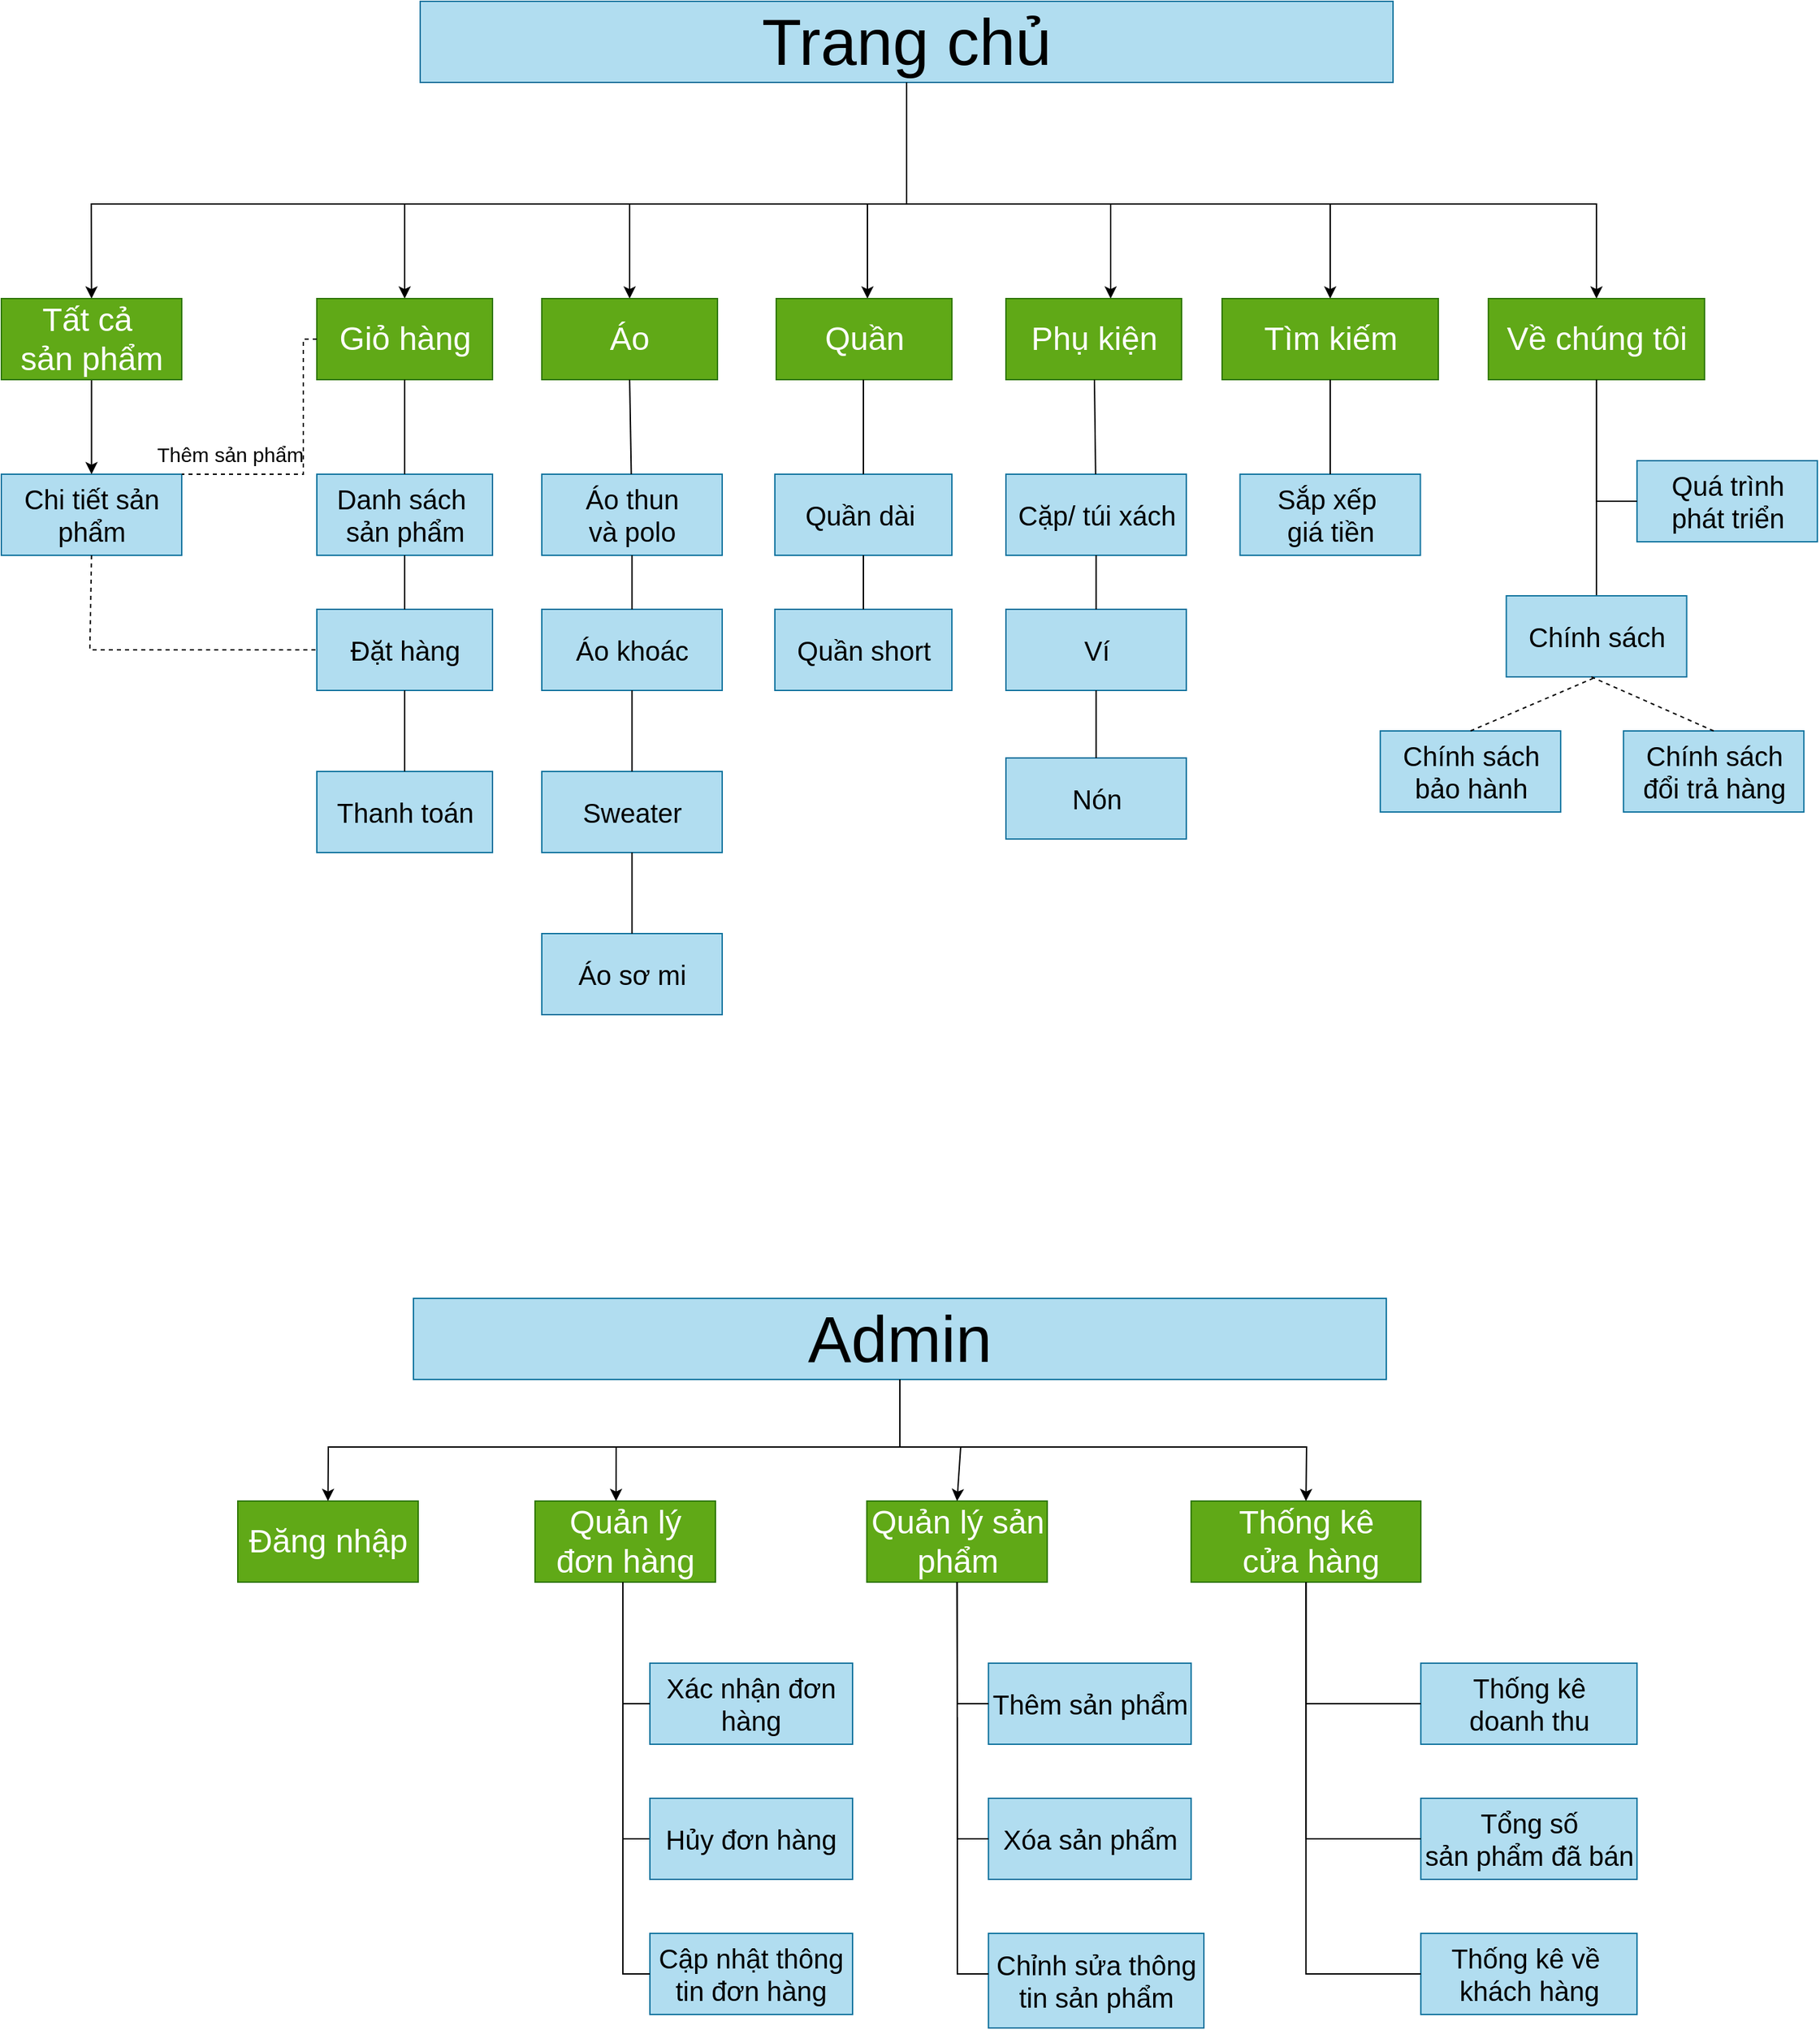 <mxfile version="25.0.3" pages="2">
  <diagram name="Trang-1" id="ZMCM7YVl2bTFhIbPAUxC">
    <mxGraphModel grid="0" page="0" gridSize="10" guides="1" tooltips="1" connect="1" arrows="1" fold="1" pageScale="1" pageWidth="827" pageHeight="1169" math="0" shadow="0">
      <root>
        <mxCell id="0" />
        <mxCell id="1" parent="0" />
        <mxCell id="oV4rL7OfzW8mmUkhfA1n-2" style="edgeStyle=orthogonalEdgeStyle;rounded=0;orthogonalLoop=1;jettySize=auto;html=1;exitX=0.5;exitY=1;exitDx=0;exitDy=0;entryX=0.5;entryY=0;entryDx=0;entryDy=0;" edge="1" parent="1" source="gdJ3Gx9C_CzjgWbxQuW8-1" target="oV4rL7OfzW8mmUkhfA1n-1">
          <mxGeometry relative="1" as="geometry">
            <Array as="points">
              <mxPoint x="-830" y="-940" />
              <mxPoint x="-517" y="-940" />
            </Array>
          </mxGeometry>
        </mxCell>
        <mxCell id="27CXLZYhTHjeThmhn49Y-14" style="edgeStyle=orthogonalEdgeStyle;rounded=0;orthogonalLoop=1;jettySize=auto;html=1;exitX=0.5;exitY=1;exitDx=0;exitDy=0;" edge="1" parent="1" source="gdJ3Gx9C_CzjgWbxQuW8-1" target="27CXLZYhTHjeThmhn49Y-5">
          <mxGeometry relative="1" as="geometry">
            <Array as="points">
              <mxPoint x="-830" y="-940" />
              <mxPoint x="-859" y="-940" />
            </Array>
          </mxGeometry>
        </mxCell>
        <mxCell id="27CXLZYhTHjeThmhn49Y-15" style="edgeStyle=orthogonalEdgeStyle;rounded=0;orthogonalLoop=1;jettySize=auto;html=1;exitX=0.5;exitY=1;exitDx=0;exitDy=0;" edge="1" parent="1" source="gdJ3Gx9C_CzjgWbxQuW8-1" target="27CXLZYhTHjeThmhn49Y-10">
          <mxGeometry relative="1" as="geometry">
            <Array as="points">
              <mxPoint x="-830" y="-940" />
              <mxPoint x="-679" y="-940" />
            </Array>
          </mxGeometry>
        </mxCell>
        <mxCell id="27CXLZYhTHjeThmhn49Y-58" style="rounded=0;orthogonalLoop=1;jettySize=auto;html=1;exitX=0.5;exitY=1;exitDx=0;exitDy=0;entryX=0.5;entryY=0;entryDx=0;entryDy=0;" edge="1" parent="1" source="gdJ3Gx9C_CzjgWbxQuW8-1" target="27CXLZYhTHjeThmhn49Y-1">
          <mxGeometry relative="1" as="geometry">
            <Array as="points">
              <mxPoint x="-830" y="-940" />
              <mxPoint x="-1033.42" y="-940" />
              <mxPoint x="-1433.42" y="-940" />
            </Array>
            <mxPoint x="-1399.42" y="-900" as="targetPoint" />
          </mxGeometry>
        </mxCell>
        <mxCell id="27CXLZYhTHjeThmhn49Y-63" style="edgeStyle=orthogonalEdgeStyle;rounded=0;orthogonalLoop=1;jettySize=auto;html=1;exitX=0.5;exitY=1;exitDx=0;exitDy=0;entryX=0.5;entryY=0;entryDx=0;entryDy=0;" edge="1" parent="1" source="gdJ3Gx9C_CzjgWbxQuW8-1" target="27CXLZYhTHjeThmhn49Y-60">
          <mxGeometry relative="1" as="geometry">
            <Array as="points">
              <mxPoint x="-830" y="-940" />
              <mxPoint x="-319" y="-940" />
            </Array>
          </mxGeometry>
        </mxCell>
        <mxCell id="6S_NmthmW6TmDSMYdqrm-8" style="edgeStyle=orthogonalEdgeStyle;rounded=0;orthogonalLoop=1;jettySize=auto;html=1;exitX=0.5;exitY=1;exitDx=0;exitDy=0;" edge="1" parent="1" source="gdJ3Gx9C_CzjgWbxQuW8-1" target="27CXLZYhTHjeThmhn49Y-4">
          <mxGeometry relative="1" as="geometry">
            <Array as="points">
              <mxPoint x="-830" y="-940" />
              <mxPoint x="-1035" y="-940" />
            </Array>
          </mxGeometry>
        </mxCell>
        <mxCell id="gdJ3Gx9C_CzjgWbxQuW8-1" value="&lt;font style=&quot;font-size: 48px;&quot;&gt;Trang chủ&lt;/font&gt;" style="rounded=0;whiteSpace=wrap;html=1;fillColor=#b1ddf0;strokeColor=#10739e;" vertex="1" parent="1">
          <mxGeometry x="-1190" y="-1090" width="720" height="60" as="geometry" />
        </mxCell>
        <mxCell id="gdJ3Gx9C_CzjgWbxQuW8-16" style="edgeStyle=orthogonalEdgeStyle;rounded=0;orthogonalLoop=1;jettySize=auto;html=1;exitX=0.5;exitY=1;exitDx=0;exitDy=0;" edge="1" parent="1">
          <mxGeometry relative="1" as="geometry">
            <mxPoint x="-1146.5" y="-810" as="sourcePoint" />
            <mxPoint x="-1146.5" y="-810" as="targetPoint" />
          </mxGeometry>
        </mxCell>
        <mxCell id="gdJ3Gx9C_CzjgWbxQuW8-19" style="edgeStyle=orthogonalEdgeStyle;rounded=0;orthogonalLoop=1;jettySize=auto;html=1;exitX=0.5;exitY=1;exitDx=0;exitDy=0;entryX=0.5;entryY=0;entryDx=0;entryDy=0;" edge="1" parent="1" source="gdJ3Gx9C_CzjgWbxQuW8-1" target="27CXLZYhTHjeThmhn49Y-3">
          <mxGeometry relative="1" as="geometry">
            <Array as="points">
              <mxPoint x="-830" y="-940" />
              <mxPoint x="-1202" y="-940" />
            </Array>
            <mxPoint x="-939.42" y="-860" as="targetPoint" />
          </mxGeometry>
        </mxCell>
        <mxCell id="gdJ3Gx9C_CzjgWbxQuW8-21" value="&lt;span style=&quot;font-weight: normal;&quot;&gt;Thêm sản phẩm&lt;/span&gt;" style="text;html=1;align=center;verticalAlign=middle;resizable=0;points=[];autosize=1;strokeColor=none;fillColor=none;fontSize=15;fontStyle=1" vertex="1" parent="1">
          <mxGeometry x="-1396.5" y="-770" width="130" height="30" as="geometry" />
        </mxCell>
        <mxCell id="oV4rL7OfzW8mmUkhfA1n-1" value="&lt;font style=&quot;font-size: 24px;&quot;&gt;Tìm kiếm&lt;/font&gt;" style="rounded=0;whiteSpace=wrap;html=1;fillColor=#60a917;strokeColor=#2D7600;fontColor=#ffffff;" vertex="1" parent="1">
          <mxGeometry x="-596.5" y="-870" width="160" height="60" as="geometry" />
        </mxCell>
        <mxCell id="r8L9U3wVFaQx9NLjozO_-1" value="&lt;font style=&quot;font-size: 20px;&quot;&gt;Danh sách&amp;nbsp;&lt;/font&gt;&lt;div&gt;&lt;span style=&quot;font-size: 20px;&quot;&gt;sản phẩm&lt;/span&gt;&lt;/div&gt;" style="rounded=0;whiteSpace=wrap;html=1;fillColor=#b1ddf0;strokeColor=#10739e;" vertex="1" parent="1">
          <mxGeometry x="-1266.5" y="-740" width="130" height="60" as="geometry" />
        </mxCell>
        <mxCell id="r8L9U3wVFaQx9NLjozO_-2" value="&lt;span style=&quot;font-size: 20px;&quot;&gt;Đặt hàng&lt;/span&gt;" style="rounded=0;whiteSpace=wrap;html=1;fillColor=#b1ddf0;strokeColor=#10739e;" vertex="1" parent="1">
          <mxGeometry x="-1266.5" y="-640" width="130" height="60" as="geometry" />
        </mxCell>
        <mxCell id="r8L9U3wVFaQx9NLjozO_-3" value="&lt;span style=&quot;font-size: 20px;&quot;&gt;Thanh toán&lt;/span&gt;" style="rounded=0;whiteSpace=wrap;html=1;fillColor=#b1ddf0;strokeColor=#10739e;" vertex="1" parent="1">
          <mxGeometry x="-1266.5" y="-520" width="130" height="60" as="geometry" />
        </mxCell>
        <mxCell id="r8L9U3wVFaQx9NLjozO_-5" value="" style="endArrow=none;html=1;rounded=0;entryX=0.5;entryY=1;entryDx=0;entryDy=0;exitX=0.5;exitY=0;exitDx=0;exitDy=0;" edge="1" parent="1" source="r8L9U3wVFaQx9NLjozO_-2" target="r8L9U3wVFaQx9NLjozO_-1">
          <mxGeometry width="50" height="50" relative="1" as="geometry">
            <mxPoint x="-831.5" y="-440" as="sourcePoint" />
            <mxPoint x="-781.5" y="-490" as="targetPoint" />
          </mxGeometry>
        </mxCell>
        <mxCell id="oV4rL7OfzW8mmUkhfA1n-5" value="&lt;font style=&quot;font-size: 20px;&quot;&gt;Chi tiết sản phẩm&lt;/font&gt;" style="rounded=0;whiteSpace=wrap;html=1;fillColor=#b1ddf0;strokeColor=#10739e;" vertex="1" parent="1">
          <mxGeometry x="-1500" y="-740" width="133.5" height="60" as="geometry" />
        </mxCell>
        <mxCell id="r8L9U3wVFaQx9NLjozO_-7" value="" style="endArrow=none;html=1;rounded=0;entryX=0.5;entryY=1;entryDx=0;entryDy=0;exitX=0.5;exitY=0;exitDx=0;exitDy=0;" edge="1" parent="1" source="r8L9U3wVFaQx9NLjozO_-3" target="r8L9U3wVFaQx9NLjozO_-2">
          <mxGeometry width="50" height="50" relative="1" as="geometry">
            <mxPoint x="-831.5" y="-440" as="sourcePoint" />
            <mxPoint x="-781.5" y="-490" as="targetPoint" />
          </mxGeometry>
        </mxCell>
        <mxCell id="r8L9U3wVFaQx9NLjozO_-9" value="" style="endArrow=none;dashed=1;html=1;rounded=0;entryX=0;entryY=0.5;entryDx=0;entryDy=0;exitX=0.5;exitY=1;exitDx=0;exitDy=0;" edge="1" parent="1" source="oV4rL7OfzW8mmUkhfA1n-5" target="r8L9U3wVFaQx9NLjozO_-2">
          <mxGeometry width="50" height="50" relative="1" as="geometry">
            <mxPoint x="-1356.5" y="-580" as="sourcePoint" />
            <mxPoint x="-1306.5" y="-630" as="targetPoint" />
            <Array as="points">
              <mxPoint x="-1434.5" y="-610" />
            </Array>
          </mxGeometry>
        </mxCell>
        <mxCell id="27CXLZYhTHjeThmhn49Y-2" style="edgeStyle=orthogonalEdgeStyle;rounded=0;orthogonalLoop=1;jettySize=auto;html=1;exitX=0.5;exitY=1;exitDx=0;exitDy=0;entryX=0.5;entryY=0;entryDx=0;entryDy=0;" edge="1" parent="1" source="27CXLZYhTHjeThmhn49Y-1" target="oV4rL7OfzW8mmUkhfA1n-5">
          <mxGeometry relative="1" as="geometry" />
        </mxCell>
        <mxCell id="27CXLZYhTHjeThmhn49Y-1" value="&lt;font style=&quot;font-size: 24px;&quot;&gt;Tất cả&amp;nbsp;&lt;/font&gt;&lt;div&gt;&lt;font style=&quot;font-size: 24px;&quot;&gt;sản phẩm&lt;/font&gt;&lt;/div&gt;" style="rounded=0;whiteSpace=wrap;html=1;fillColor=#60a917;strokeColor=#2D7600;fontColor=#ffffff;" vertex="1" parent="1">
          <mxGeometry x="-1500" y="-870" width="133.5" height="60" as="geometry" />
        </mxCell>
        <mxCell id="27CXLZYhTHjeThmhn49Y-3" value="&lt;font style=&quot;font-size: 24px;&quot;&gt;Giỏ hàng&lt;/font&gt;" style="rounded=0;whiteSpace=wrap;html=1;fillColor=#60a917;strokeColor=#2D7600;fontColor=#ffffff;" vertex="1" parent="1">
          <mxGeometry x="-1266.5" y="-870" width="130" height="60" as="geometry" />
        </mxCell>
        <mxCell id="27CXLZYhTHjeThmhn49Y-4" value="&lt;span style=&quot;font-size: 24px;&quot;&gt;Áo&lt;/span&gt;" style="rounded=0;whiteSpace=wrap;html=1;fillColor=#60a917;strokeColor=#2D7600;fontColor=#ffffff;" vertex="1" parent="1">
          <mxGeometry x="-1100" y="-870" width="130" height="60" as="geometry" />
        </mxCell>
        <mxCell id="27CXLZYhTHjeThmhn49Y-5" value="&lt;span style=&quot;font-size: 24px;&quot;&gt;Quần&lt;/span&gt;" style="rounded=0;whiteSpace=wrap;html=1;fillColor=#60a917;strokeColor=#2D7600;fontColor=#ffffff;" vertex="1" parent="1">
          <mxGeometry x="-926.5" y="-870" width="130" height="60" as="geometry" />
        </mxCell>
        <mxCell id="27CXLZYhTHjeThmhn49Y-7" value="" style="endArrow=none;dashed=1;html=1;rounded=0;exitX=0;exitY=0.5;exitDx=0;exitDy=0;entryX=1;entryY=0;entryDx=0;entryDy=0;" edge="1" parent="1" source="27CXLZYhTHjeThmhn49Y-3" target="oV4rL7OfzW8mmUkhfA1n-5">
          <mxGeometry width="50" height="50" relative="1" as="geometry">
            <mxPoint x="-1246.5" y="-810" as="sourcePoint" />
            <mxPoint x="-1396.5" y="-740" as="targetPoint" />
            <Array as="points">
              <mxPoint x="-1276.5" y="-840" />
              <mxPoint x="-1276.5" y="-770" />
              <mxPoint x="-1276.5" y="-740" />
            </Array>
          </mxGeometry>
        </mxCell>
        <mxCell id="27CXLZYhTHjeThmhn49Y-9" value="" style="endArrow=none;html=1;rounded=0;entryX=0.5;entryY=1;entryDx=0;entryDy=0;exitX=0.5;exitY=0;exitDx=0;exitDy=0;" edge="1" parent="1" source="r8L9U3wVFaQx9NLjozO_-1" target="27CXLZYhTHjeThmhn49Y-3">
          <mxGeometry width="50" height="50" relative="1" as="geometry">
            <mxPoint x="-1066.5" y="-630" as="sourcePoint" />
            <mxPoint x="-1016.5" y="-680" as="targetPoint" />
          </mxGeometry>
        </mxCell>
        <mxCell id="27CXLZYhTHjeThmhn49Y-10" value="&lt;span style=&quot;font-size: 24px;&quot;&gt;Phụ kiện&lt;/span&gt;" style="rounded=0;whiteSpace=wrap;html=1;fillColor=#60a917;strokeColor=#2D7600;fontColor=#ffffff;" vertex="1" parent="1">
          <mxGeometry x="-756.5" y="-870" width="130" height="60" as="geometry" />
        </mxCell>
        <mxCell id="27CXLZYhTHjeThmhn49Y-16" value="&lt;span style=&quot;font-size: 20px;&quot;&gt;Áo thun&lt;/span&gt;&lt;div&gt;&lt;span style=&quot;font-size: 20px;&quot;&gt;và polo&lt;/span&gt;&lt;/div&gt;" style="rounded=0;whiteSpace=wrap;html=1;fillColor=#b1ddf0;strokeColor=#10739e;" vertex="1" parent="1">
          <mxGeometry x="-1100" y="-740" width="133.5" height="60" as="geometry" />
        </mxCell>
        <mxCell id="27CXLZYhTHjeThmhn49Y-18" value="&lt;span style=&quot;font-size: 20px;&quot;&gt;Áo khoác&lt;/span&gt;" style="rounded=0;whiteSpace=wrap;html=1;fillColor=#b1ddf0;strokeColor=#10739e;" vertex="1" parent="1">
          <mxGeometry x="-1100" y="-640" width="133.5" height="60" as="geometry" />
        </mxCell>
        <mxCell id="27CXLZYhTHjeThmhn49Y-19" value="&lt;span style=&quot;font-size: 20px;&quot;&gt;Sweater&lt;/span&gt;" style="rounded=0;whiteSpace=wrap;html=1;fillColor=#b1ddf0;strokeColor=#10739e;" vertex="1" parent="1">
          <mxGeometry x="-1100" y="-520" width="133.5" height="60" as="geometry" />
        </mxCell>
        <mxCell id="27CXLZYhTHjeThmhn49Y-20" value="&lt;span style=&quot;font-size: 20px;&quot;&gt;Áo sơ mi&lt;/span&gt;" style="rounded=0;whiteSpace=wrap;html=1;fillColor=#b1ddf0;strokeColor=#10739e;" vertex="1" parent="1">
          <mxGeometry x="-1100" y="-400" width="133.5" height="60" as="geometry" />
        </mxCell>
        <mxCell id="27CXLZYhTHjeThmhn49Y-31" value="" style="endArrow=none;html=1;rounded=0;entryX=0.5;entryY=1;entryDx=0;entryDy=0;" edge="1" parent="1" source="27CXLZYhTHjeThmhn49Y-16" target="27CXLZYhTHjeThmhn49Y-4">
          <mxGeometry width="50" height="50" relative="1" as="geometry">
            <mxPoint x="-1191.5" y="-730" as="sourcePoint" />
            <mxPoint x="-1191.5" y="-800" as="targetPoint" />
          </mxGeometry>
        </mxCell>
        <mxCell id="27CXLZYhTHjeThmhn49Y-32" value="" style="endArrow=none;html=1;rounded=0;entryX=0.5;entryY=1;entryDx=0;entryDy=0;exitX=0.5;exitY=0;exitDx=0;exitDy=0;" edge="1" parent="1" source="27CXLZYhTHjeThmhn49Y-18" target="27CXLZYhTHjeThmhn49Y-16">
          <mxGeometry width="50" height="50" relative="1" as="geometry">
            <mxPoint x="-1191.5" y="-630" as="sourcePoint" />
            <mxPoint x="-1191.5" y="-670" as="targetPoint" />
          </mxGeometry>
        </mxCell>
        <mxCell id="27CXLZYhTHjeThmhn49Y-34" value="" style="endArrow=none;html=1;rounded=0;entryX=0.5;entryY=1;entryDx=0;entryDy=0;" edge="1" parent="1" source="27CXLZYhTHjeThmhn49Y-19" target="27CXLZYhTHjeThmhn49Y-18">
          <mxGeometry width="50" height="50" relative="1" as="geometry">
            <mxPoint x="-1191.5" y="-510" as="sourcePoint" />
            <mxPoint x="-1191.5" y="-570" as="targetPoint" />
          </mxGeometry>
        </mxCell>
        <mxCell id="27CXLZYhTHjeThmhn49Y-35" value="" style="endArrow=none;html=1;rounded=0;entryX=0.5;entryY=1;entryDx=0;entryDy=0;exitX=0.5;exitY=0;exitDx=0;exitDy=0;" edge="1" parent="1" source="27CXLZYhTHjeThmhn49Y-20" target="27CXLZYhTHjeThmhn49Y-19">
          <mxGeometry width="50" height="50" relative="1" as="geometry">
            <mxPoint x="-1191.5" y="-510" as="sourcePoint" />
            <mxPoint x="-1191.5" y="-570" as="targetPoint" />
          </mxGeometry>
        </mxCell>
        <mxCell id="27CXLZYhTHjeThmhn49Y-36" style="edgeStyle=orthogonalEdgeStyle;rounded=0;orthogonalLoop=1;jettySize=auto;html=1;exitX=0.5;exitY=1;exitDx=0;exitDy=0;" edge="1" parent="1">
          <mxGeometry relative="1" as="geometry">
            <mxPoint x="-971" y="-810" as="sourcePoint" />
            <mxPoint x="-971" y="-810" as="targetPoint" />
          </mxGeometry>
        </mxCell>
        <mxCell id="27CXLZYhTHjeThmhn49Y-37" value="&lt;span style=&quot;font-size: 20px;&quot;&gt;Quần dài&amp;nbsp;&lt;/span&gt;" style="rounded=0;whiteSpace=wrap;html=1;fillColor=#b1ddf0;strokeColor=#10739e;" vertex="1" parent="1">
          <mxGeometry x="-927.5" y="-740" width="131" height="60" as="geometry" />
        </mxCell>
        <mxCell id="27CXLZYhTHjeThmhn49Y-38" value="&lt;span style=&quot;font-size: 20px;&quot;&gt;Quần short&lt;/span&gt;" style="rounded=0;whiteSpace=wrap;html=1;fillColor=#b1ddf0;strokeColor=#10739e;" vertex="1" parent="1">
          <mxGeometry x="-927.5" y="-640" width="131" height="60" as="geometry" />
        </mxCell>
        <mxCell id="27CXLZYhTHjeThmhn49Y-41" value="" style="endArrow=none;html=1;rounded=0;entryX=0.5;entryY=1;entryDx=0;entryDy=0;" edge="1" parent="1" source="27CXLZYhTHjeThmhn49Y-37">
          <mxGeometry width="50" height="50" relative="1" as="geometry">
            <mxPoint x="-1019" y="-730" as="sourcePoint" />
            <mxPoint x="-862" y="-810" as="targetPoint" />
          </mxGeometry>
        </mxCell>
        <mxCell id="27CXLZYhTHjeThmhn49Y-42" value="" style="endArrow=none;html=1;rounded=0;entryX=0.5;entryY=1;entryDx=0;entryDy=0;exitX=0.5;exitY=0;exitDx=0;exitDy=0;" edge="1" parent="1" source="27CXLZYhTHjeThmhn49Y-38" target="27CXLZYhTHjeThmhn49Y-37">
          <mxGeometry width="50" height="50" relative="1" as="geometry">
            <mxPoint x="-1019" y="-630" as="sourcePoint" />
            <mxPoint x="-1019" y="-670" as="targetPoint" />
          </mxGeometry>
        </mxCell>
        <mxCell id="27CXLZYhTHjeThmhn49Y-45" value="&lt;span style=&quot;font-size: 20px;&quot;&gt;Cặp/ túi xách&lt;/span&gt;" style="rounded=0;whiteSpace=wrap;html=1;fillColor=#b1ddf0;strokeColor=#10739e;" vertex="1" parent="1">
          <mxGeometry x="-756.5" y="-740" width="133.5" height="60" as="geometry" />
        </mxCell>
        <mxCell id="27CXLZYhTHjeThmhn49Y-46" value="&lt;span style=&quot;font-size: 20px;&quot;&gt;Ví&lt;/span&gt;" style="rounded=0;whiteSpace=wrap;html=1;fillColor=#b1ddf0;strokeColor=#10739e;" vertex="1" parent="1">
          <mxGeometry x="-756.5" y="-640" width="133.5" height="60" as="geometry" />
        </mxCell>
        <mxCell id="27CXLZYhTHjeThmhn49Y-47" value="&lt;span style=&quot;font-size: 20px;&quot;&gt;Nón&lt;/span&gt;" style="rounded=0;whiteSpace=wrap;html=1;fillColor=#b1ddf0;strokeColor=#10739e;" vertex="1" parent="1">
          <mxGeometry x="-756.5" y="-530" width="133.5" height="60" as="geometry" />
        </mxCell>
        <mxCell id="27CXLZYhTHjeThmhn49Y-49" value="" style="endArrow=none;html=1;rounded=0;entryX=0.5;entryY=1;entryDx=0;entryDy=0;" edge="1" parent="1" source="27CXLZYhTHjeThmhn49Y-45">
          <mxGeometry width="50" height="50" relative="1" as="geometry">
            <mxPoint x="-848" y="-730" as="sourcePoint" />
            <mxPoint x="-691" y="-810" as="targetPoint" />
          </mxGeometry>
        </mxCell>
        <mxCell id="27CXLZYhTHjeThmhn49Y-50" value="" style="endArrow=none;html=1;rounded=0;entryX=0.5;entryY=1;entryDx=0;entryDy=0;exitX=0.5;exitY=0;exitDx=0;exitDy=0;" edge="1" parent="1" source="27CXLZYhTHjeThmhn49Y-46" target="27CXLZYhTHjeThmhn49Y-45">
          <mxGeometry width="50" height="50" relative="1" as="geometry">
            <mxPoint x="-848" y="-630" as="sourcePoint" />
            <mxPoint x="-848" y="-670" as="targetPoint" />
          </mxGeometry>
        </mxCell>
        <mxCell id="27CXLZYhTHjeThmhn49Y-51" value="" style="endArrow=none;html=1;rounded=0;entryX=0.5;entryY=1;entryDx=0;entryDy=0;" edge="1" parent="1" source="27CXLZYhTHjeThmhn49Y-47" target="27CXLZYhTHjeThmhn49Y-46">
          <mxGeometry width="50" height="50" relative="1" as="geometry">
            <mxPoint x="-848" y="-510" as="sourcePoint" />
            <mxPoint x="-848" y="-570" as="targetPoint" />
          </mxGeometry>
        </mxCell>
        <mxCell id="27CXLZYhTHjeThmhn49Y-53" style="edgeStyle=orthogonalEdgeStyle;rounded=0;orthogonalLoop=1;jettySize=auto;html=1;exitX=0.5;exitY=1;exitDx=0;exitDy=0;" edge="1" parent="1">
          <mxGeometry relative="1" as="geometry">
            <mxPoint x="-627.5" y="-810" as="sourcePoint" />
            <mxPoint x="-627.5" y="-810" as="targetPoint" />
          </mxGeometry>
        </mxCell>
        <mxCell id="GRQ_l654fiugMQsKEBth-2" style="rounded=0;orthogonalLoop=1;jettySize=auto;html=1;exitX=0.5;exitY=1;exitDx=0;exitDy=0;entryX=0.5;entryY=0;entryDx=0;entryDy=0;endArrow=none;endFill=0;" edge="1" parent="1" source="27CXLZYhTHjeThmhn49Y-60" target="GRQ_l654fiugMQsKEBth-1">
          <mxGeometry relative="1" as="geometry" />
        </mxCell>
        <mxCell id="27CXLZYhTHjeThmhn49Y-60" value="&lt;font style=&quot;font-size: 24px;&quot;&gt;Về chúng tôi&lt;/font&gt;" style="rounded=0;whiteSpace=wrap;html=1;fillColor=#60a917;strokeColor=#2D7600;fontColor=#ffffff;" vertex="1" parent="1">
          <mxGeometry x="-399.42" y="-870" width="160" height="60" as="geometry" />
        </mxCell>
        <mxCell id="27CXLZYhTHjeThmhn49Y-65" value="&lt;span style=&quot;font-size: 20px;&quot;&gt;Sắp xếp&amp;nbsp;&lt;/span&gt;&lt;div&gt;&lt;span style=&quot;font-size: 20px;&quot;&gt;giá tiền&lt;/span&gt;&lt;/div&gt;" style="rounded=0;whiteSpace=wrap;html=1;fillColor=#b1ddf0;strokeColor=#10739e;" vertex="1" parent="1">
          <mxGeometry x="-583.25" y="-740" width="133.5" height="60" as="geometry" />
        </mxCell>
        <mxCell id="27CXLZYhTHjeThmhn49Y-66" value="" style="endArrow=none;html=1;rounded=0;entryX=0.5;entryY=1;entryDx=0;entryDy=0;exitX=0.5;exitY=0;exitDx=0;exitDy=0;" edge="1" parent="1" source="27CXLZYhTHjeThmhn49Y-65" target="oV4rL7OfzW8mmUkhfA1n-1">
          <mxGeometry width="50" height="50" relative="1" as="geometry">
            <mxPoint x="-680.42" y="-730" as="sourcePoint" />
            <mxPoint x="-681" y="-800" as="targetPoint" />
          </mxGeometry>
        </mxCell>
        <mxCell id="GRQ_l654fiugMQsKEBth-1" value="&lt;span style=&quot;font-size: 20px;&quot;&gt;Chính sách&lt;/span&gt;" style="rounded=0;whiteSpace=wrap;html=1;fillColor=#b1ddf0;strokeColor=#10739e;" vertex="1" parent="1">
          <mxGeometry x="-386.17" y="-650" width="133.5" height="60" as="geometry" />
        </mxCell>
        <mxCell id="z_7EYye0uXhbPRn9SdtS-1" value="&lt;font style=&quot;font-size: 20px;&quot;&gt;Quá trình&lt;/font&gt;&lt;div&gt;&lt;span style=&quot;font-size: 20px; background-color: initial;&quot;&gt;phát triển&lt;/span&gt;&lt;/div&gt;" style="rounded=0;whiteSpace=wrap;html=1;fillColor=#b1ddf0;strokeColor=#10739e;" vertex="1" parent="1">
          <mxGeometry x="-289.42" y="-750" width="133.5" height="60" as="geometry" />
        </mxCell>
        <mxCell id="z_7EYye0uXhbPRn9SdtS-2" value="" style="endArrow=none;html=1;rounded=0;entryX=0;entryY=0.5;entryDx=0;entryDy=0;exitX=0.5;exitY=1;exitDx=0;exitDy=0;" edge="1" parent="1" source="27CXLZYhTHjeThmhn49Y-60" target="z_7EYye0uXhbPRn9SdtS-1">
          <mxGeometry width="50" height="50" relative="1" as="geometry">
            <mxPoint x="-319.42" y="-720" as="sourcePoint" />
            <mxPoint x="-269.42" y="-770" as="targetPoint" />
            <Array as="points">
              <mxPoint x="-319.42" y="-720" />
            </Array>
          </mxGeometry>
        </mxCell>
        <mxCell id="z_7EYye0uXhbPRn9SdtS-3" value="&lt;span style=&quot;font-size: 20px;&quot;&gt;Chính sách&lt;/span&gt;&lt;div&gt;&lt;span style=&quot;font-size: 20px;&quot;&gt;bảo hành&lt;/span&gt;&lt;/div&gt;" style="rounded=0;whiteSpace=wrap;html=1;fillColor=#b1ddf0;strokeColor=#10739e;" vertex="1" parent="1">
          <mxGeometry x="-479.42" y="-550" width="133.5" height="60" as="geometry" />
        </mxCell>
        <mxCell id="z_7EYye0uXhbPRn9SdtS-4" value="&lt;span style=&quot;font-size: 20px;&quot;&gt;Chính sách&lt;/span&gt;&lt;div&gt;&lt;span style=&quot;font-size: 20px;&quot;&gt;đổi trả hàng&lt;/span&gt;&lt;/div&gt;" style="rounded=0;whiteSpace=wrap;html=1;fillColor=#b1ddf0;strokeColor=#10739e;" vertex="1" parent="1">
          <mxGeometry x="-299.42" y="-550" width="133.5" height="60" as="geometry" />
        </mxCell>
        <mxCell id="z_7EYye0uXhbPRn9SdtS-5" value="" style="endArrow=none;dashed=1;html=1;rounded=0;entryX=0.5;entryY=1;entryDx=0;entryDy=0;exitX=0.5;exitY=0;exitDx=0;exitDy=0;" edge="1" parent="1" source="z_7EYye0uXhbPRn9SdtS-3" target="GRQ_l654fiugMQsKEBth-1">
          <mxGeometry width="50" height="50" relative="1" as="geometry">
            <mxPoint x="-319.42" y="-500" as="sourcePoint" />
            <mxPoint x="-269.42" y="-550" as="targetPoint" />
          </mxGeometry>
        </mxCell>
        <mxCell id="z_7EYye0uXhbPRn9SdtS-6" value="" style="endArrow=none;dashed=1;html=1;rounded=0;entryX=0.463;entryY=0.992;entryDx=0;entryDy=0;exitX=0.5;exitY=0;exitDx=0;exitDy=0;entryPerimeter=0;" edge="1" parent="1" source="z_7EYye0uXhbPRn9SdtS-4" target="GRQ_l654fiugMQsKEBth-1">
          <mxGeometry width="50" height="50" relative="1" as="geometry">
            <mxPoint x="-402.42" y="-540" as="sourcePoint" />
            <mxPoint x="-309.42" y="-580" as="targetPoint" />
          </mxGeometry>
        </mxCell>
        <mxCell id="qoGsoBHQYjAkk8rxx0gW-1" value="&lt;font style=&quot;font-size: 48px;&quot;&gt;Admin&lt;/font&gt;" style="rounded=0;whiteSpace=wrap;html=1;fillColor=#b1ddf0;strokeColor=#10739e;" vertex="1" parent="1">
          <mxGeometry x="-1195" y="-130" width="720" height="60" as="geometry" />
        </mxCell>
        <mxCell id="qoGsoBHQYjAkk8rxx0gW-2" value="&lt;span style=&quot;font-size: 24px;&quot;&gt;Quản lý&lt;/span&gt;&lt;div&gt;&lt;span style=&quot;font-size: 24px;&quot;&gt;đơn hàng&lt;/span&gt;&lt;/div&gt;" style="rounded=0;whiteSpace=wrap;html=1;fillColor=#60a917;strokeColor=#2D7600;fontColor=#ffffff;" vertex="1" parent="1">
          <mxGeometry x="-1105" y="20" width="133.5" height="60" as="geometry" />
        </mxCell>
        <mxCell id="qoGsoBHQYjAkk8rxx0gW-3" value="&lt;span style=&quot;font-size: 24px;&quot;&gt;Quản lý sản phẩm&lt;/span&gt;" style="rounded=0;whiteSpace=wrap;html=1;fillColor=#60a917;strokeColor=#2D7600;fontColor=#ffffff;" vertex="1" parent="1">
          <mxGeometry x="-859.42" y="20" width="133.5" height="60" as="geometry" />
        </mxCell>
        <mxCell id="qoGsoBHQYjAkk8rxx0gW-5" value="&lt;span style=&quot;font-size: 24px;&quot;&gt;Thống kê&lt;/span&gt;&lt;div&gt;&lt;span style=&quot;font-size: 24px;&quot;&gt;&amp;nbsp;cửa hàng&lt;/span&gt;&lt;/div&gt;" style="rounded=0;whiteSpace=wrap;html=1;fillColor=#60a917;strokeColor=#2D7600;fontColor=#ffffff;" vertex="1" parent="1">
          <mxGeometry x="-619.42" y="20" width="170" height="60" as="geometry" />
        </mxCell>
        <mxCell id="qoGsoBHQYjAkk8rxx0gW-6" value="&lt;span style=&quot;font-size: 20px;&quot;&gt;Thống kê&lt;/span&gt;&lt;div&gt;&lt;span style=&quot;font-size: 20px;&quot;&gt;doanh thu&lt;/span&gt;&lt;/div&gt;" style="rounded=0;whiteSpace=wrap;html=1;fillColor=#b1ddf0;strokeColor=#10739e;" vertex="1" parent="1">
          <mxGeometry x="-449.42" y="140" width="160" height="60" as="geometry" />
        </mxCell>
        <mxCell id="qoGsoBHQYjAkk8rxx0gW-7" value="&lt;span style=&quot;font-size: 20px;&quot;&gt;Tổng số&lt;/span&gt;&lt;div&gt;&lt;span style=&quot;font-size: 20px;&quot;&gt;sản phẩm đã bán&lt;/span&gt;&lt;/div&gt;" style="rounded=0;whiteSpace=wrap;html=1;fillColor=#b1ddf0;strokeColor=#10739e;" vertex="1" parent="1">
          <mxGeometry x="-449.42" y="240" width="160" height="60" as="geometry" />
        </mxCell>
        <mxCell id="qoGsoBHQYjAkk8rxx0gW-8" value="" style="endArrow=classic;html=1;rounded=0;entryX=0.5;entryY=0;entryDx=0;entryDy=0;exitX=0.5;exitY=1;exitDx=0;exitDy=0;" edge="1" parent="1" source="qoGsoBHQYjAkk8rxx0gW-1" target="qoGsoBHQYjAkk8rxx0gW-5">
          <mxGeometry width="50" height="50" relative="1" as="geometry">
            <mxPoint x="-545" y="160" as="sourcePoint" />
            <mxPoint x="-495" y="110" as="targetPoint" />
            <Array as="points">
              <mxPoint x="-835" y="-20" />
              <mxPoint x="-534" y="-20" />
            </Array>
          </mxGeometry>
        </mxCell>
        <mxCell id="qoGsoBHQYjAkk8rxx0gW-9" value="&lt;span style=&quot;font-size: 24px;&quot;&gt;Đăng nhập&lt;/span&gt;" style="rounded=0;whiteSpace=wrap;html=1;fillColor=#60a917;strokeColor=#2D7600;fontColor=#ffffff;" vertex="1" parent="1">
          <mxGeometry x="-1325" y="20" width="133.5" height="60" as="geometry" />
        </mxCell>
        <mxCell id="qoGsoBHQYjAkk8rxx0gW-10" value="&lt;span style=&quot;font-size: 20px;&quot;&gt;Thống kê về&amp;nbsp;&lt;/span&gt;&lt;div&gt;&lt;span style=&quot;font-size: 20px;&quot;&gt;khách hàng&lt;/span&gt;&lt;/div&gt;" style="rounded=0;whiteSpace=wrap;html=1;fillColor=#b1ddf0;strokeColor=#10739e;" vertex="1" parent="1">
          <mxGeometry x="-449.42" y="340" width="160" height="60" as="geometry" />
        </mxCell>
        <mxCell id="qoGsoBHQYjAkk8rxx0gW-12" value="" style="endArrow=classic;html=1;rounded=0;exitX=0.5;exitY=1;exitDx=0;exitDy=0;entryX=0.5;entryY=0;entryDx=0;entryDy=0;" edge="1" parent="1" source="qoGsoBHQYjAkk8rxx0gW-1" target="qoGsoBHQYjAkk8rxx0gW-3">
          <mxGeometry width="50" height="50" relative="1" as="geometry">
            <mxPoint x="-735" y="-70" as="sourcePoint" />
            <mxPoint x="-835" y="20" as="targetPoint" />
            <Array as="points">
              <mxPoint x="-835" y="-20" />
              <mxPoint x="-790" y="-20" />
            </Array>
          </mxGeometry>
        </mxCell>
        <mxCell id="qoGsoBHQYjAkk8rxx0gW-13" value="" style="endArrow=classic;html=1;rounded=0;entryX=0.449;entryY=0;entryDx=0;entryDy=0;entryPerimeter=0;exitX=0.5;exitY=1;exitDx=0;exitDy=0;" edge="1" parent="1" source="qoGsoBHQYjAkk8rxx0gW-1" target="qoGsoBHQYjAkk8rxx0gW-2">
          <mxGeometry width="50" height="50" relative="1" as="geometry">
            <mxPoint x="-755" y="-60" as="sourcePoint" />
            <mxPoint x="-795" y="10" as="targetPoint" />
            <Array as="points">
              <mxPoint x="-835" y="-20" />
              <mxPoint x="-1045" y="-20" />
            </Array>
          </mxGeometry>
        </mxCell>
        <mxCell id="qoGsoBHQYjAkk8rxx0gW-14" value="" style="endArrow=classic;html=1;rounded=0;entryX=0.5;entryY=0;entryDx=0;entryDy=0;" edge="1" parent="1" target="qoGsoBHQYjAkk8rxx0gW-9">
          <mxGeometry width="50" height="50" relative="1" as="geometry">
            <mxPoint x="-835" y="-70" as="sourcePoint" />
            <mxPoint x="-785" y="40" as="targetPoint" />
            <Array as="points">
              <mxPoint x="-835" y="-20" />
              <mxPoint x="-1258" y="-20" />
            </Array>
          </mxGeometry>
        </mxCell>
        <mxCell id="qoGsoBHQYjAkk8rxx0gW-15" value="" style="endArrow=none;html=1;rounded=0;entryX=0;entryY=0.5;entryDx=0;entryDy=0;exitX=0.5;exitY=1;exitDx=0;exitDy=0;" edge="1" parent="1" source="qoGsoBHQYjAkk8rxx0gW-5" target="qoGsoBHQYjAkk8rxx0gW-6">
          <mxGeometry width="50" height="50" relative="1" as="geometry">
            <mxPoint x="-609.42" y="150" as="sourcePoint" />
            <mxPoint x="-559.42" y="100" as="targetPoint" />
            <Array as="points">
              <mxPoint x="-534.42" y="170" />
            </Array>
          </mxGeometry>
        </mxCell>
        <mxCell id="qoGsoBHQYjAkk8rxx0gW-16" value="" style="endArrow=none;html=1;rounded=0;entryX=0;entryY=0.5;entryDx=0;entryDy=0;exitX=0.5;exitY=1;exitDx=0;exitDy=0;" edge="1" parent="1" source="qoGsoBHQYjAkk8rxx0gW-5" target="qoGsoBHQYjAkk8rxx0gW-7">
          <mxGeometry width="50" height="50" relative="1" as="geometry">
            <mxPoint x="-609.42" y="150" as="sourcePoint" />
            <mxPoint x="-559.42" y="100" as="targetPoint" />
            <Array as="points">
              <mxPoint x="-534.42" y="270" />
            </Array>
          </mxGeometry>
        </mxCell>
        <mxCell id="qoGsoBHQYjAkk8rxx0gW-17" value="" style="endArrow=none;html=1;rounded=0;entryX=0;entryY=0.5;entryDx=0;entryDy=0;exitX=0.5;exitY=1;exitDx=0;exitDy=0;" edge="1" parent="1" source="qoGsoBHQYjAkk8rxx0gW-5" target="qoGsoBHQYjAkk8rxx0gW-10">
          <mxGeometry width="50" height="50" relative="1" as="geometry">
            <mxPoint x="-609.42" y="150" as="sourcePoint" />
            <mxPoint x="-559.42" y="100" as="targetPoint" />
            <Array as="points">
              <mxPoint x="-534.42" y="370" />
            </Array>
          </mxGeometry>
        </mxCell>
        <mxCell id="nDHcE-mKED5NkFEmIRus-2" value="&lt;span style=&quot;font-size: 20px;&quot;&gt;Thêm sản phẩm&lt;/span&gt;" style="rounded=0;whiteSpace=wrap;html=1;fillColor=#b1ddf0;strokeColor=#10739e;" vertex="1" parent="1">
          <mxGeometry x="-769.42" y="140" width="150" height="60" as="geometry" />
        </mxCell>
        <mxCell id="nDHcE-mKED5NkFEmIRus-3" value="&lt;span style=&quot;font-size: 20px;&quot;&gt;Xóa sản phẩm&lt;/span&gt;" style="rounded=0;whiteSpace=wrap;html=1;fillColor=#b1ddf0;strokeColor=#10739e;" vertex="1" parent="1">
          <mxGeometry x="-769.42" y="240" width="150" height="60" as="geometry" />
        </mxCell>
        <mxCell id="nDHcE-mKED5NkFEmIRus-4" value="" style="endArrow=none;html=1;rounded=0;entryX=0;entryY=0.5;entryDx=0;entryDy=0;exitX=0.5;exitY=1;exitDx=0;exitDy=0;" edge="1" parent="1" source="qoGsoBHQYjAkk8rxx0gW-3" target="nDHcE-mKED5NkFEmIRus-2">
          <mxGeometry width="50" height="50" relative="1" as="geometry">
            <mxPoint x="-444.42" y="90" as="sourcePoint" />
            <mxPoint x="-357.42" y="370" as="targetPoint" />
            <Array as="points">
              <mxPoint x="-792.42" y="170" />
            </Array>
          </mxGeometry>
        </mxCell>
        <mxCell id="nDHcE-mKED5NkFEmIRus-5" value="" style="endArrow=none;html=1;rounded=0;entryX=0;entryY=0.5;entryDx=0;entryDy=0;exitX=0.5;exitY=1;exitDx=0;exitDy=0;" edge="1" parent="1" source="qoGsoBHQYjAkk8rxx0gW-3" target="nDHcE-mKED5NkFEmIRus-3">
          <mxGeometry width="50" height="50" relative="1" as="geometry">
            <mxPoint x="-799.42" y="90" as="sourcePoint" />
            <mxPoint x="-759.42" y="180" as="targetPoint" />
            <Array as="points">
              <mxPoint x="-792.42" y="270" />
            </Array>
          </mxGeometry>
        </mxCell>
        <mxCell id="nDHcE-mKED5NkFEmIRus-6" value="&lt;span style=&quot;font-size: 20px;&quot;&gt;Chỉnh sửa thông tin sản phẩm&lt;/span&gt;" style="rounded=0;whiteSpace=wrap;html=1;fillColor=#b1ddf0;strokeColor=#10739e;" vertex="1" parent="1">
          <mxGeometry x="-769.42" y="340" width="159.42" height="70" as="geometry" />
        </mxCell>
        <mxCell id="nDHcE-mKED5NkFEmIRus-7" value="" style="endArrow=none;html=1;rounded=0;entryX=0;entryY=0.5;entryDx=0;entryDy=0;exitX=0.5;exitY=1;exitDx=0;exitDy=0;" edge="1" parent="1">
          <mxGeometry width="50" height="50" relative="1" as="geometry">
            <mxPoint x="-792.42" y="180" as="sourcePoint" />
            <mxPoint x="-769.42" y="370" as="targetPoint" />
            <Array as="points">
              <mxPoint x="-792.42" y="370" />
            </Array>
          </mxGeometry>
        </mxCell>
        <mxCell id="nDHcE-mKED5NkFEmIRus-8" value="&lt;span style=&quot;font-size: 20px;&quot;&gt;Xác nhận đơn hàng&lt;/span&gt;" style="rounded=0;whiteSpace=wrap;html=1;fillColor=#b1ddf0;strokeColor=#10739e;" vertex="1" parent="1">
          <mxGeometry x="-1020" y="140" width="150" height="60" as="geometry" />
        </mxCell>
        <mxCell id="nDHcE-mKED5NkFEmIRus-9" value="" style="endArrow=none;html=1;rounded=0;entryX=0;entryY=0.5;entryDx=0;entryDy=0;" edge="1" parent="1" target="nDHcE-mKED5NkFEmIRus-10">
          <mxGeometry width="50" height="50" relative="1" as="geometry">
            <mxPoint x="-1040" y="90" as="sourcePoint" />
            <mxPoint x="-1021.75" y="265" as="targetPoint" />
            <Array as="points">
              <mxPoint x="-1040" y="270" />
            </Array>
          </mxGeometry>
        </mxCell>
        <mxCell id="nDHcE-mKED5NkFEmIRus-10" value="&lt;span style=&quot;font-size: 20px;&quot;&gt;Hủy đơn hàng&lt;/span&gt;" style="rounded=0;whiteSpace=wrap;html=1;fillColor=#b1ddf0;strokeColor=#10739e;" vertex="1" parent="1">
          <mxGeometry x="-1020" y="240" width="150" height="60" as="geometry" />
        </mxCell>
        <mxCell id="nDHcE-mKED5NkFEmIRus-11" value="" style="endArrow=none;html=1;rounded=0;entryX=0;entryY=0.5;entryDx=0;entryDy=0;" edge="1" parent="1" target="nDHcE-mKED5NkFEmIRus-8">
          <mxGeometry width="50" height="50" relative="1" as="geometry">
            <mxPoint x="-1040" y="80" as="sourcePoint" />
            <mxPoint x="-1011.75" y="275" as="targetPoint" />
            <Array as="points">
              <mxPoint x="-1040" y="170" />
            </Array>
          </mxGeometry>
        </mxCell>
        <mxCell id="nDHcE-mKED5NkFEmIRus-12" value="&lt;span style=&quot;font-size: 20px;&quot;&gt;Cập nhật thông tin đơn hàng&lt;/span&gt;" style="rounded=0;whiteSpace=wrap;html=1;fillColor=#b1ddf0;strokeColor=#10739e;" vertex="1" parent="1">
          <mxGeometry x="-1020" y="340" width="150" height="60" as="geometry" />
        </mxCell>
        <mxCell id="nDHcE-mKED5NkFEmIRus-13" value="" style="endArrow=none;html=1;rounded=0;entryX=0;entryY=0.5;entryDx=0;entryDy=0;" edge="1" parent="1" target="nDHcE-mKED5NkFEmIRus-12">
          <mxGeometry width="50" height="50" relative="1" as="geometry">
            <mxPoint x="-1040" y="90" as="sourcePoint" />
            <mxPoint x="-1010" y="280" as="targetPoint" />
            <Array as="points">
              <mxPoint x="-1040" y="370" />
            </Array>
          </mxGeometry>
        </mxCell>
      </root>
    </mxGraphModel>
  </diagram>
  <diagram id="jpKlfO2je07FREctf2Yz" name="Page-2">
    <mxGraphModel grid="0" page="1" gridSize="10" guides="1" tooltips="1" connect="1" arrows="1" fold="1" pageScale="1" pageWidth="850" pageHeight="1100" math="0" shadow="0">
      <root>
        <mxCell id="0" />
        <mxCell id="1" parent="0" />
        <mxCell id="UxjNwZAqAQ163lnEDFQH-1" style="edgeStyle=orthogonalEdgeStyle;rounded=0;orthogonalLoop=1;jettySize=auto;html=1;exitX=0.5;exitY=1;exitDx=0;exitDy=0;entryX=0.5;entryY=0;entryDx=0;entryDy=0;" edge="1" parent="1" source="UxjNwZAqAQ163lnEDFQH-8" target="UxjNwZAqAQ163lnEDFQH-12">
          <mxGeometry relative="1" as="geometry">
            <Array as="points">
              <mxPoint x="-847" y="-868" />
              <mxPoint x="-186" y="-868" />
            </Array>
          </mxGeometry>
        </mxCell>
        <mxCell id="UxjNwZAqAQ163lnEDFQH-2" style="edgeStyle=orthogonalEdgeStyle;rounded=0;orthogonalLoop=1;jettySize=auto;html=1;exitX=0.5;exitY=1;exitDx=0;exitDy=0;" edge="1" parent="1" source="UxjNwZAqAQ163lnEDFQH-8" target="UxjNwZAqAQ163lnEDFQH-24">
          <mxGeometry relative="1" as="geometry">
            <Array as="points">
              <mxPoint x="-847" y="-868" />
              <mxPoint x="-760" y="-868" />
            </Array>
          </mxGeometry>
        </mxCell>
        <mxCell id="UxjNwZAqAQ163lnEDFQH-3" style="edgeStyle=orthogonalEdgeStyle;rounded=0;orthogonalLoop=1;jettySize=auto;html=1;exitX=0.5;exitY=1;exitDx=0;exitDy=0;" edge="1" parent="1" source="UxjNwZAqAQ163lnEDFQH-8" target="UxjNwZAqAQ163lnEDFQH-27">
          <mxGeometry relative="1" as="geometry">
            <Array as="points">
              <mxPoint x="-847" y="-868" />
              <mxPoint x="-580" y="-868" />
            </Array>
          </mxGeometry>
        </mxCell>
        <mxCell id="UxjNwZAqAQ163lnEDFQH-4" style="rounded=0;orthogonalLoop=1;jettySize=auto;html=1;exitX=0.5;exitY=1;exitDx=0;exitDy=0;entryX=0.5;entryY=0;entryDx=0;entryDy=0;" edge="1" parent="1" source="UxjNwZAqAQ163lnEDFQH-8" target="UxjNwZAqAQ163lnEDFQH-21">
          <mxGeometry relative="1" as="geometry">
            <Array as="points">
              <mxPoint x="-847" y="-867" />
              <mxPoint x="-934.42" y="-868" />
              <mxPoint x="-1334.42" y="-868" />
            </Array>
            <mxPoint x="-1300.42" y="-828" as="targetPoint" />
          </mxGeometry>
        </mxCell>
        <mxCell id="UxjNwZAqAQ163lnEDFQH-5" style="edgeStyle=orthogonalEdgeStyle;rounded=0;orthogonalLoop=1;jettySize=auto;html=1;exitX=0.5;exitY=1;exitDx=0;exitDy=0;entryX=0.5;entryY=0;entryDx=0;entryDy=0;" edge="1" parent="1" source="UxjNwZAqAQ163lnEDFQH-8" target="UxjNwZAqAQ163lnEDFQH-49">
          <mxGeometry relative="1" as="geometry">
            <Array as="points">
              <mxPoint x="-847" y="-868" />
              <mxPoint x="-401" y="-868" />
            </Array>
          </mxGeometry>
        </mxCell>
        <mxCell id="UxjNwZAqAQ163lnEDFQH-6" style="edgeStyle=orthogonalEdgeStyle;rounded=0;orthogonalLoop=1;jettySize=auto;html=1;exitX=0.5;exitY=1;exitDx=0;exitDy=0;" edge="1" parent="1" source="UxjNwZAqAQ163lnEDFQH-8" target="UxjNwZAqAQ163lnEDFQH-23">
          <mxGeometry relative="1" as="geometry">
            <Array as="points">
              <mxPoint x="-847" y="-868" />
              <mxPoint x="-936" y="-868" />
            </Array>
          </mxGeometry>
        </mxCell>
        <mxCell id="UxjNwZAqAQ163lnEDFQH-63" style="edgeStyle=orthogonalEdgeStyle;rounded=0;orthogonalLoop=1;jettySize=auto;html=1;exitX=0.5;exitY=1;exitDx=0;exitDy=0;entryX=0.5;entryY=0;entryDx=0;entryDy=0;" edge="1" parent="1" source="UxjNwZAqAQ163lnEDFQH-8" target="UxjNwZAqAQ163lnEDFQH-62">
          <mxGeometry relative="1" as="geometry">
            <Array as="points">
              <mxPoint x="-847" y="-868" />
              <mxPoint x="-1494" y="-868" />
            </Array>
          </mxGeometry>
        </mxCell>
        <mxCell id="UxjNwZAqAQ163lnEDFQH-8" value="&lt;font style=&quot;font-size: 48px;&quot;&gt;Trang chủ&lt;/font&gt;" style="rounded=0;whiteSpace=wrap;html=1;fillColor=#b1ddf0;strokeColor=#10739e;" vertex="1" parent="1">
          <mxGeometry x="-1207" y="-1019" width="720" height="60" as="geometry" />
        </mxCell>
        <mxCell id="UxjNwZAqAQ163lnEDFQH-9" style="edgeStyle=orthogonalEdgeStyle;rounded=0;orthogonalLoop=1;jettySize=auto;html=1;exitX=0.5;exitY=1;exitDx=0;exitDy=0;" edge="1" parent="1">
          <mxGeometry relative="1" as="geometry">
            <mxPoint x="-1047.5" y="-738" as="sourcePoint" />
            <mxPoint x="-1047.5" y="-738" as="targetPoint" />
          </mxGeometry>
        </mxCell>
        <mxCell id="UxjNwZAqAQ163lnEDFQH-10" style="edgeStyle=orthogonalEdgeStyle;rounded=0;orthogonalLoop=1;jettySize=auto;html=1;exitX=0.5;exitY=1;exitDx=0;exitDy=0;entryX=0.5;entryY=0;entryDx=0;entryDy=0;" edge="1" parent="1" source="UxjNwZAqAQ163lnEDFQH-8" target="UxjNwZAqAQ163lnEDFQH-22">
          <mxGeometry relative="1" as="geometry">
            <Array as="points">
              <mxPoint x="-847" y="-868" />
              <mxPoint x="-1103" y="-868" />
            </Array>
            <mxPoint x="-840.42" y="-788" as="targetPoint" />
          </mxGeometry>
        </mxCell>
        <mxCell id="UxjNwZAqAQ163lnEDFQH-11" value="&lt;span style=&quot;font-weight: normal;&quot;&gt;Thêm sản phẩm&lt;/span&gt;" style="text;html=1;align=center;verticalAlign=middle;resizable=0;points=[];autosize=1;strokeColor=none;fillColor=none;fontSize=15;fontStyle=1" vertex="1" parent="1">
          <mxGeometry x="-1297.5" y="-698" width="130" height="30" as="geometry" />
        </mxCell>
        <mxCell id="UxjNwZAqAQ163lnEDFQH-12" value="&lt;font style=&quot;font-size: 24px;&quot;&gt;Tìm kiếm&lt;/font&gt;" style="rounded=0;whiteSpace=wrap;html=1;fillColor=#60a917;strokeColor=#2D7600;fontColor=#ffffff;" vertex="1" parent="1">
          <mxGeometry x="-266" y="-798" width="160" height="60" as="geometry" />
        </mxCell>
        <mxCell id="UxjNwZAqAQ163lnEDFQH-13" value="&lt;font style=&quot;font-size: 20px;&quot;&gt;Danh sách&amp;nbsp;&lt;/font&gt;&lt;div&gt;&lt;span style=&quot;font-size: 20px;&quot;&gt;sản phẩm&lt;/span&gt;&lt;/div&gt;" style="rounded=0;whiteSpace=wrap;html=1;fillColor=#b1ddf0;strokeColor=#10739e;" vertex="1" parent="1">
          <mxGeometry x="-1167.5" y="-668" width="130" height="60" as="geometry" />
        </mxCell>
        <mxCell id="UxjNwZAqAQ163lnEDFQH-15" value="&lt;span style=&quot;font-size: 20px;&quot;&gt;Thanh toán&lt;/span&gt;" style="rounded=0;whiteSpace=wrap;html=1;fillColor=#b1ddf0;strokeColor=#10739e;" vertex="1" parent="1">
          <mxGeometry x="-1167.5" y="-568" width="130" height="60" as="geometry" />
        </mxCell>
        <mxCell id="UxjNwZAqAQ163lnEDFQH-16" value="" style="endArrow=none;html=1;rounded=0;entryX=0.5;entryY=1;entryDx=0;entryDy=0;exitX=0.5;exitY=0;exitDx=0;exitDy=0;" edge="1" parent="1" target="UxjNwZAqAQ163lnEDFQH-13">
          <mxGeometry width="50" height="50" relative="1" as="geometry">
            <mxPoint x="-1102.5" y="-568" as="sourcePoint" />
            <mxPoint x="-682.5" y="-418" as="targetPoint" />
          </mxGeometry>
        </mxCell>
        <mxCell id="UxjNwZAqAQ163lnEDFQH-17" value="&lt;font style=&quot;font-size: 20px;&quot;&gt;Chi tiết sản phẩm&lt;/font&gt;" style="rounded=0;whiteSpace=wrap;html=1;fillColor=#b1ddf0;strokeColor=#10739e;" vertex="1" parent="1">
          <mxGeometry x="-1401" y="-668" width="133.5" height="60" as="geometry" />
        </mxCell>
        <mxCell id="UxjNwZAqAQ163lnEDFQH-19" value="" style="endArrow=none;dashed=1;html=1;rounded=0;entryX=0;entryY=0.5;entryDx=0;entryDy=0;exitX=0.5;exitY=1;exitDx=0;exitDy=0;" edge="1" parent="1" source="UxjNwZAqAQ163lnEDFQH-17">
          <mxGeometry width="50" height="50" relative="1" as="geometry">
            <mxPoint x="-1257.5" y="-508" as="sourcePoint" />
            <mxPoint x="-1167.5" y="-538" as="targetPoint" />
            <Array as="points">
              <mxPoint x="-1335.5" y="-538" />
            </Array>
          </mxGeometry>
        </mxCell>
        <mxCell id="UxjNwZAqAQ163lnEDFQH-21" value="&lt;font style=&quot;font-size: 24px;&quot;&gt;Tất cả&amp;nbsp;&lt;/font&gt;&lt;div&gt;&lt;font style=&quot;font-size: 24px;&quot;&gt;sản phẩm&lt;/font&gt;&lt;/div&gt;" style="rounded=0;whiteSpace=wrap;html=1;fillColor=#60a917;strokeColor=#2D7600;fontColor=#ffffff;" vertex="1" parent="1">
          <mxGeometry x="-1401" y="-798" width="133.5" height="60" as="geometry" />
        </mxCell>
        <mxCell id="UxjNwZAqAQ163lnEDFQH-22" value="&lt;font style=&quot;font-size: 24px;&quot;&gt;Giỏ hàng&lt;/font&gt;" style="rounded=0;whiteSpace=wrap;html=1;fillColor=#60a917;strokeColor=#2D7600;fontColor=#ffffff;" vertex="1" parent="1">
          <mxGeometry x="-1167.5" y="-798" width="130" height="60" as="geometry" />
        </mxCell>
        <mxCell id="UxjNwZAqAQ163lnEDFQH-23" value="&lt;span style=&quot;font-size: 24px;&quot;&gt;Áo&lt;/span&gt;" style="rounded=0;whiteSpace=wrap;html=1;fillColor=#60a917;strokeColor=#2D7600;fontColor=#ffffff;" vertex="1" parent="1">
          <mxGeometry x="-1001" y="-798" width="130" height="60" as="geometry" />
        </mxCell>
        <mxCell id="UxjNwZAqAQ163lnEDFQH-24" value="&lt;span style=&quot;font-size: 24px;&quot;&gt;Quần&lt;/span&gt;" style="rounded=0;whiteSpace=wrap;html=1;fillColor=#60a917;strokeColor=#2D7600;fontColor=#ffffff;" vertex="1" parent="1">
          <mxGeometry x="-827.5" y="-798" width="130" height="60" as="geometry" />
        </mxCell>
        <mxCell id="UxjNwZAqAQ163lnEDFQH-25" value="" style="endArrow=none;dashed=1;html=1;rounded=0;exitX=0;exitY=0.5;exitDx=0;exitDy=0;entryX=1;entryY=0;entryDx=0;entryDy=0;" edge="1" parent="1" source="UxjNwZAqAQ163lnEDFQH-22" target="UxjNwZAqAQ163lnEDFQH-17">
          <mxGeometry width="50" height="50" relative="1" as="geometry">
            <mxPoint x="-1147.5" y="-738" as="sourcePoint" />
            <mxPoint x="-1297.5" y="-668" as="targetPoint" />
            <Array as="points">
              <mxPoint x="-1177.5" y="-768" />
              <mxPoint x="-1177.5" y="-698" />
              <mxPoint x="-1177.5" y="-668" />
            </Array>
          </mxGeometry>
        </mxCell>
        <mxCell id="UxjNwZAqAQ163lnEDFQH-26" value="" style="endArrow=none;html=1;rounded=0;entryX=0.5;entryY=1;entryDx=0;entryDy=0;exitX=0.5;exitY=0;exitDx=0;exitDy=0;" edge="1" parent="1" source="UxjNwZAqAQ163lnEDFQH-13" target="UxjNwZAqAQ163lnEDFQH-22">
          <mxGeometry width="50" height="50" relative="1" as="geometry">
            <mxPoint x="-967.5" y="-558" as="sourcePoint" />
            <mxPoint x="-917.5" y="-608" as="targetPoint" />
          </mxGeometry>
        </mxCell>
        <mxCell id="UxjNwZAqAQ163lnEDFQH-27" value="&lt;span style=&quot;font-size: 24px;&quot;&gt;Phụ kiện&lt;/span&gt;" style="rounded=0;whiteSpace=wrap;html=1;fillColor=#60a917;strokeColor=#2D7600;fontColor=#ffffff;" vertex="1" parent="1">
          <mxGeometry x="-657.5" y="-798" width="130" height="60" as="geometry" />
        </mxCell>
        <mxCell id="UxjNwZAqAQ163lnEDFQH-28" value="&lt;span style=&quot;font-size: 20px;&quot;&gt;Áo thun&lt;/span&gt;" style="rounded=0;whiteSpace=wrap;html=1;fillColor=#b1ddf0;strokeColor=#10739e;" vertex="1" parent="1">
          <mxGeometry x="-1001" y="-668" width="133.5" height="60" as="geometry" />
        </mxCell>
        <mxCell id="UxjNwZAqAQ163lnEDFQH-29" value="&lt;span style=&quot;font-size: 20px;&quot;&gt;Áo khoác&lt;/span&gt;" style="rounded=0;whiteSpace=wrap;html=1;fillColor=#b1ddf0;strokeColor=#10739e;" vertex="1" parent="1">
          <mxGeometry x="-1001" y="-568" width="133.5" height="60" as="geometry" />
        </mxCell>
        <mxCell id="UxjNwZAqAQ163lnEDFQH-30" value="&lt;span style=&quot;font-size: 20px;&quot;&gt;Sweater&lt;/span&gt;" style="rounded=0;whiteSpace=wrap;html=1;fillColor=#b1ddf0;strokeColor=#10739e;" vertex="1" parent="1">
          <mxGeometry x="-1001" y="-458" width="133.5" height="60" as="geometry" />
        </mxCell>
        <mxCell id="UxjNwZAqAQ163lnEDFQH-31" value="&lt;span style=&quot;font-size: 20px;&quot;&gt;Áo sơ mi&lt;/span&gt;" style="rounded=0;whiteSpace=wrap;html=1;fillColor=#b1ddf0;strokeColor=#10739e;" vertex="1" parent="1">
          <mxGeometry x="-1001" y="-348" width="133.5" height="60" as="geometry" />
        </mxCell>
        <mxCell id="UxjNwZAqAQ163lnEDFQH-32" value="" style="endArrow=none;html=1;rounded=0;entryX=0.5;entryY=1;entryDx=0;entryDy=0;" edge="1" parent="1" source="UxjNwZAqAQ163lnEDFQH-28" target="UxjNwZAqAQ163lnEDFQH-23">
          <mxGeometry width="50" height="50" relative="1" as="geometry">
            <mxPoint x="-1092.5" y="-658" as="sourcePoint" />
            <mxPoint x="-1092.5" y="-728" as="targetPoint" />
          </mxGeometry>
        </mxCell>
        <mxCell id="UxjNwZAqAQ163lnEDFQH-33" value="" style="endArrow=none;html=1;rounded=0;entryX=0.5;entryY=1;entryDx=0;entryDy=0;exitX=0.5;exitY=0;exitDx=0;exitDy=0;" edge="1" parent="1" source="UxjNwZAqAQ163lnEDFQH-29" target="UxjNwZAqAQ163lnEDFQH-28">
          <mxGeometry width="50" height="50" relative="1" as="geometry">
            <mxPoint x="-1092.5" y="-558" as="sourcePoint" />
            <mxPoint x="-1092.5" y="-598" as="targetPoint" />
          </mxGeometry>
        </mxCell>
        <mxCell id="UxjNwZAqAQ163lnEDFQH-34" value="" style="endArrow=none;html=1;rounded=0;entryX=0.5;entryY=1;entryDx=0;entryDy=0;" edge="1" parent="1" source="UxjNwZAqAQ163lnEDFQH-30" target="UxjNwZAqAQ163lnEDFQH-29">
          <mxGeometry width="50" height="50" relative="1" as="geometry">
            <mxPoint x="-1092.5" y="-438" as="sourcePoint" />
            <mxPoint x="-1092.5" y="-498" as="targetPoint" />
          </mxGeometry>
        </mxCell>
        <mxCell id="UxjNwZAqAQ163lnEDFQH-35" value="" style="endArrow=none;html=1;rounded=0;entryX=0.5;entryY=1;entryDx=0;entryDy=0;exitX=0.5;exitY=0;exitDx=0;exitDy=0;" edge="1" parent="1" source="UxjNwZAqAQ163lnEDFQH-31" target="UxjNwZAqAQ163lnEDFQH-30">
          <mxGeometry width="50" height="50" relative="1" as="geometry">
            <mxPoint x="-1092.5" y="-438" as="sourcePoint" />
            <mxPoint x="-1092.5" y="-498" as="targetPoint" />
          </mxGeometry>
        </mxCell>
        <mxCell id="UxjNwZAqAQ163lnEDFQH-36" style="edgeStyle=orthogonalEdgeStyle;rounded=0;orthogonalLoop=1;jettySize=auto;html=1;exitX=0.5;exitY=1;exitDx=0;exitDy=0;" edge="1" parent="1">
          <mxGeometry relative="1" as="geometry">
            <mxPoint x="-872" y="-738" as="sourcePoint" />
            <mxPoint x="-872" y="-738" as="targetPoint" />
          </mxGeometry>
        </mxCell>
        <mxCell id="UxjNwZAqAQ163lnEDFQH-37" value="&lt;span style=&quot;font-size: 20px;&quot;&gt;Quần dài&amp;nbsp;&lt;/span&gt;" style="rounded=0;whiteSpace=wrap;html=1;fillColor=#b1ddf0;strokeColor=#10739e;" vertex="1" parent="1">
          <mxGeometry x="-828.5" y="-668" width="131" height="60" as="geometry" />
        </mxCell>
        <mxCell id="UxjNwZAqAQ163lnEDFQH-38" value="&lt;span style=&quot;font-size: 20px;&quot;&gt;Quần short&lt;/span&gt;" style="rounded=0;whiteSpace=wrap;html=1;fillColor=#b1ddf0;strokeColor=#10739e;" vertex="1" parent="1">
          <mxGeometry x="-828.5" y="-568" width="131" height="60" as="geometry" />
        </mxCell>
        <mxCell id="UxjNwZAqAQ163lnEDFQH-39" value="" style="endArrow=none;html=1;rounded=0;entryX=0.5;entryY=1;entryDx=0;entryDy=0;" edge="1" parent="1" source="UxjNwZAqAQ163lnEDFQH-37">
          <mxGeometry width="50" height="50" relative="1" as="geometry">
            <mxPoint x="-920" y="-658" as="sourcePoint" />
            <mxPoint x="-763" y="-738" as="targetPoint" />
          </mxGeometry>
        </mxCell>
        <mxCell id="UxjNwZAqAQ163lnEDFQH-40" value="" style="endArrow=none;html=1;rounded=0;entryX=0.5;entryY=1;entryDx=0;entryDy=0;exitX=0.5;exitY=0;exitDx=0;exitDy=0;" edge="1" parent="1" source="UxjNwZAqAQ163lnEDFQH-38" target="UxjNwZAqAQ163lnEDFQH-37">
          <mxGeometry width="50" height="50" relative="1" as="geometry">
            <mxPoint x="-920" y="-558" as="sourcePoint" />
            <mxPoint x="-920" y="-598" as="targetPoint" />
          </mxGeometry>
        </mxCell>
        <mxCell id="UxjNwZAqAQ163lnEDFQH-41" value="&lt;span style=&quot;font-size: 20px;&quot;&gt;Cặp/ túi xách&lt;/span&gt;" style="rounded=0;whiteSpace=wrap;html=1;fillColor=#b1ddf0;strokeColor=#10739e;" vertex="1" parent="1">
          <mxGeometry x="-657.5" y="-668" width="133.5" height="60" as="geometry" />
        </mxCell>
        <mxCell id="UxjNwZAqAQ163lnEDFQH-42" value="&lt;span style=&quot;font-size: 20px;&quot;&gt;Ví&lt;/span&gt;" style="rounded=0;whiteSpace=wrap;html=1;fillColor=#b1ddf0;strokeColor=#10739e;" vertex="1" parent="1">
          <mxGeometry x="-657.5" y="-568" width="133.5" height="60" as="geometry" />
        </mxCell>
        <mxCell id="UxjNwZAqAQ163lnEDFQH-43" value="&lt;span style=&quot;font-size: 20px;&quot;&gt;Nón&lt;/span&gt;" style="rounded=0;whiteSpace=wrap;html=1;fillColor=#b1ddf0;strokeColor=#10739e;" vertex="1" parent="1">
          <mxGeometry x="-657.5" y="-458" width="133.5" height="60" as="geometry" />
        </mxCell>
        <mxCell id="UxjNwZAqAQ163lnEDFQH-44" value="" style="endArrow=none;html=1;rounded=0;entryX=0.5;entryY=1;entryDx=0;entryDy=0;" edge="1" parent="1" source="UxjNwZAqAQ163lnEDFQH-41">
          <mxGeometry width="50" height="50" relative="1" as="geometry">
            <mxPoint x="-749" y="-658" as="sourcePoint" />
            <mxPoint x="-592" y="-738" as="targetPoint" />
          </mxGeometry>
        </mxCell>
        <mxCell id="UxjNwZAqAQ163lnEDFQH-45" value="" style="endArrow=none;html=1;rounded=0;entryX=0.5;entryY=1;entryDx=0;entryDy=0;exitX=0.5;exitY=0;exitDx=0;exitDy=0;" edge="1" parent="1" source="UxjNwZAqAQ163lnEDFQH-42" target="UxjNwZAqAQ163lnEDFQH-41">
          <mxGeometry width="50" height="50" relative="1" as="geometry">
            <mxPoint x="-749" y="-558" as="sourcePoint" />
            <mxPoint x="-749" y="-598" as="targetPoint" />
          </mxGeometry>
        </mxCell>
        <mxCell id="UxjNwZAqAQ163lnEDFQH-46" value="" style="endArrow=none;html=1;rounded=0;entryX=0.5;entryY=1;entryDx=0;entryDy=0;" edge="1" parent="1" source="UxjNwZAqAQ163lnEDFQH-43" target="UxjNwZAqAQ163lnEDFQH-42">
          <mxGeometry width="50" height="50" relative="1" as="geometry">
            <mxPoint x="-749" y="-438" as="sourcePoint" />
            <mxPoint x="-749" y="-498" as="targetPoint" />
          </mxGeometry>
        </mxCell>
        <mxCell id="UxjNwZAqAQ163lnEDFQH-47" style="edgeStyle=orthogonalEdgeStyle;rounded=0;orthogonalLoop=1;jettySize=auto;html=1;exitX=0.5;exitY=1;exitDx=0;exitDy=0;" edge="1" parent="1">
          <mxGeometry relative="1" as="geometry">
            <mxPoint x="-528.5" y="-738" as="sourcePoint" />
            <mxPoint x="-528.5" y="-738" as="targetPoint" />
          </mxGeometry>
        </mxCell>
        <mxCell id="UxjNwZAqAQ163lnEDFQH-49" value="&lt;font style=&quot;font-size: 24px;&quot;&gt;Về chúng tôi&lt;/font&gt;" style="rounded=0;whiteSpace=wrap;html=1;fillColor=#60a917;strokeColor=#2D7600;fontColor=#ffffff;" vertex="1" parent="1">
          <mxGeometry x="-481" y="-798" width="160" height="60" as="geometry" />
        </mxCell>
        <mxCell id="UxjNwZAqAQ163lnEDFQH-62" value="&lt;span style=&quot;font-size: 24px;&quot;&gt;Đăng nhập/Đăng ký&lt;/span&gt;" style="rounded=0;whiteSpace=wrap;html=1;fillColor=#60a917;strokeColor=#2D7600;fontColor=#ffffff;" vertex="1" parent="1">
          <mxGeometry x="-1561" y="-798" width="133.5" height="60" as="geometry" />
        </mxCell>
        <mxCell id="UxjNwZAqAQ163lnEDFQH-64" value="&lt;span style=&quot;font-size: 20px;&quot;&gt;Quên mật khẩu&lt;/span&gt;" style="rounded=0;whiteSpace=wrap;html=1;fillColor=#b1ddf0;strokeColor=#10739e;" vertex="1" parent="1">
          <mxGeometry x="-1651" y="-668" width="133.5" height="60" as="geometry" />
        </mxCell>
        <mxCell id="UxjNwZAqAQ163lnEDFQH-65" value="" style="endArrow=none;html=1;rounded=0;entryX=0.5;entryY=1;entryDx=0;entryDy=0;exitX=0.5;exitY=0;exitDx=0;exitDy=0;" edge="1" parent="1">
          <mxGeometry width="50" height="50" relative="1" as="geometry">
            <mxPoint x="-1334.87" y="-668" as="sourcePoint" />
            <mxPoint x="-1334.87" y="-738" as="targetPoint" />
          </mxGeometry>
        </mxCell>
        <mxCell id="UxjNwZAqAQ163lnEDFQH-66" value="" style="endArrow=none;html=1;rounded=0;entryX=0.5;entryY=1;entryDx=0;entryDy=0;exitX=1;exitY=0.5;exitDx=0;exitDy=0;" edge="1" parent="1" source="UxjNwZAqAQ163lnEDFQH-64" target="UxjNwZAqAQ163lnEDFQH-62">
          <mxGeometry width="50" height="50" relative="1" as="geometry">
            <mxPoint x="-1494.87" y="-658" as="sourcePoint" />
            <mxPoint x="-1494.87" y="-728" as="targetPoint" />
            <Array as="points">
              <mxPoint x="-1495" y="-638" />
            </Array>
          </mxGeometry>
        </mxCell>
        <mxCell id="UxjNwZAqAQ163lnEDFQH-67" value="&lt;span style=&quot;font-size: 20px;&quot;&gt;Xem thông tin người dùng&lt;/span&gt;" style="rounded=0;whiteSpace=wrap;html=1;fillColor=#b1ddf0;strokeColor=#10739e;" vertex="1" parent="1">
          <mxGeometry x="-1651" y="-563" width="133.5" height="60" as="geometry" />
        </mxCell>
        <mxCell id="UxjNwZAqAQ163lnEDFQH-68" value="" style="endArrow=none;html=1;rounded=0;entryX=0.5;entryY=1;entryDx=0;entryDy=0;exitX=1;exitY=0.5;exitDx=0;exitDy=0;" edge="1" parent="1" source="UxjNwZAqAQ163lnEDFQH-67" target="UxjNwZAqAQ163lnEDFQH-62">
          <mxGeometry width="50" height="50" relative="1" as="geometry">
            <mxPoint x="-1507" y="-628" as="sourcePoint" />
            <mxPoint x="-1484" y="-728" as="targetPoint" />
            <Array as="points">
              <mxPoint x="-1494" y="-533" />
            </Array>
          </mxGeometry>
        </mxCell>
        <mxCell id="UxjNwZAqAQ163lnEDFQH-69" value="&lt;span style=&quot;font-size: 20px;&quot;&gt;Đăng xuất&lt;/span&gt;" style="rounded=0;whiteSpace=wrap;html=1;fillColor=#b1ddf0;strokeColor=#10739e;" vertex="1" parent="1">
          <mxGeometry x="-1655" y="-238" width="133.5" height="60" as="geometry" />
        </mxCell>
        <mxCell id="UxjNwZAqAQ163lnEDFQH-70" value="" style="endArrow=none;html=1;rounded=0;exitX=1;exitY=0.5;exitDx=0;exitDy=0;entryX=0.5;entryY=1;entryDx=0;entryDy=0;" edge="1" parent="1" source="UxjNwZAqAQ163lnEDFQH-69" target="UxjNwZAqAQ163lnEDFQH-62">
          <mxGeometry width="50" height="50" relative="1" as="geometry">
            <mxPoint x="-1511" y="-448" as="sourcePoint" />
            <mxPoint x="-1431" y="-668" as="targetPoint" />
            <Array as="points">
              <mxPoint x="-1491" y="-208" />
            </Array>
          </mxGeometry>
        </mxCell>
        <mxCell id="UxjNwZAqAQ163lnEDFQH-71" value="&lt;span style=&quot;font-size: 20px;&quot;&gt;Lịch sử mua hàng&lt;/span&gt;" style="rounded=0;whiteSpace=wrap;html=1;fillColor=#b1ddf0;strokeColor=#10739e;" vertex="1" parent="1">
          <mxGeometry x="-1655" y="-348" width="133.5" height="60" as="geometry" />
        </mxCell>
        <mxCell id="UxjNwZAqAQ163lnEDFQH-72" value="" style="endArrow=none;html=1;rounded=0;exitX=1;exitY=0.5;exitDx=0;exitDy=0;entryX=0.5;entryY=1;entryDx=0;entryDy=0;" edge="1" parent="1" source="UxjNwZAqAQ163lnEDFQH-71" target="UxjNwZAqAQ163lnEDFQH-62">
          <mxGeometry width="50" height="50" relative="1" as="geometry">
            <mxPoint x="-1505.75" y="-298" as="sourcePoint" />
            <mxPoint x="-1482.75" y="-738" as="targetPoint" />
            <Array as="points">
              <mxPoint x="-1491" y="-318" />
            </Array>
          </mxGeometry>
        </mxCell>
        <mxCell id="UxjNwZAqAQ163lnEDFQH-73" value="&lt;span style=&quot;font-size: 20px;&quot;&gt;Áo polo&lt;/span&gt;" style="rounded=0;whiteSpace=wrap;html=1;fillColor=#b1ddf0;strokeColor=#10739e;" vertex="1" parent="1">
          <mxGeometry x="-1001" y="-238" width="133.5" height="60" as="geometry" />
        </mxCell>
        <mxCell id="UxjNwZAqAQ163lnEDFQH-74" value="" style="endArrow=none;html=1;rounded=0;entryX=0.5;entryY=1;entryDx=0;entryDy=0;exitX=0.5;exitY=0;exitDx=0;exitDy=0;" edge="1" parent="1">
          <mxGeometry width="50" height="50" relative="1" as="geometry">
            <mxPoint x="-936.71" y="-238" as="sourcePoint" />
            <mxPoint x="-936.71" y="-288" as="targetPoint" />
          </mxGeometry>
        </mxCell>
        <mxCell id="L2nptJahFWcWhl_-PSkR-1" value="&lt;span style=&quot;font-size: 20px;&quot;&gt;Đổi mật khẩu&lt;/span&gt;" style="rounded=0;whiteSpace=wrap;html=1;fillColor=#b1ddf0;strokeColor=#10739e;" vertex="1" parent="1">
          <mxGeometry x="-1654" y="-458" width="133.5" height="60" as="geometry" />
        </mxCell>
        <mxCell id="L2nptJahFWcWhl_-PSkR-2" value="" style="endArrow=none;html=1;rounded=0;entryX=0.5;entryY=1;entryDx=0;entryDy=0;exitX=1;exitY=0.5;exitDx=0;exitDy=0;" edge="1" parent="1" source="L2nptJahFWcWhl_-PSkR-1" target="UxjNwZAqAQ163lnEDFQH-62">
          <mxGeometry width="50" height="50" relative="1" as="geometry">
            <mxPoint x="-1507" y="-538" as="sourcePoint" />
            <mxPoint x="-1484" y="-728" as="targetPoint" />
            <Array as="points">
              <mxPoint x="-1493" y="-428" />
            </Array>
          </mxGeometry>
        </mxCell>
      </root>
    </mxGraphModel>
  </diagram>
</mxfile>
